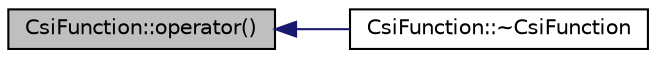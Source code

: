 digraph "CsiFunction::operator()"
{
  edge [fontname="Helvetica",fontsize="10",labelfontname="Helvetica",labelfontsize="10"];
  node [fontname="Helvetica",fontsize="10",shape=record];
  rankdir="LR";
  Node1 [label="CsiFunction::operator()",height=0.2,width=0.4,color="black", fillcolor="grey75", style="filled", fontcolor="black"];
  Node1 -> Node2 [dir="back",color="midnightblue",fontsize="10",style="solid",fontname="Helvetica"];
  Node2 [label="CsiFunction::~CsiFunction",height=0.2,width=0.4,color="black", fillcolor="white", style="filled",URL="$d1/de7/class_csi_function.html#aee8b01206bbb00eb9b7cf220875e8abe"];
}
